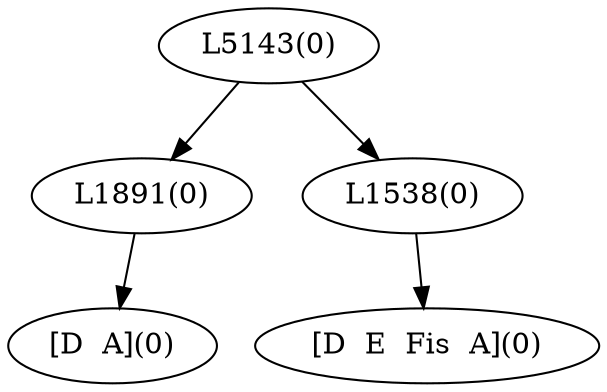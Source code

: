 digraph sample{
"L1891(0)"->"[D  A](0)"
"L1538(0)"->"[D  E  Fis  A](0)"
"L5143(0)"->"L1891(0)"
"L5143(0)"->"L1538(0)"
{rank = min; "L5143(0)"}
{rank = same; "L1891(0)"; "L1538(0)";}
{rank = max; "[D  A](0)"; "[D  E  Fis  A](0)";}
}